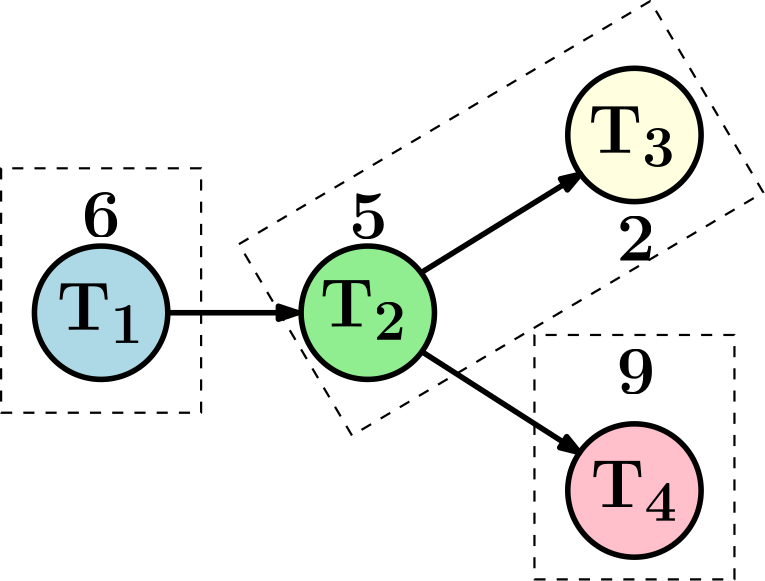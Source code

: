<?xml version="1.0"?>
<!DOCTYPE ipe SYSTEM "ipe.dtd">
<ipe version="70206" creator="Ipe 7.2.7">
<info created="D:20170208135953" modified="D:20170525101704"/>
<ipestyle name="basic">
<symbol name="arrow/arc(spx)">
<path stroke="sym-stroke" fill="sym-stroke" pen="sym-pen">
0 0 m
-1 0.333 l
-1 -0.333 l
h
</path>
</symbol>
<symbol name="arrow/farc(spx)">
<path stroke="sym-stroke" fill="white" pen="sym-pen">
0 0 m
-1 0.333 l
-1 -0.333 l
h
</path>
</symbol>
<symbol name="arrow/ptarc(spx)">
<path stroke="sym-stroke" fill="sym-stroke" pen="sym-pen">
0 0 m
-1 0.333 l
-0.8 0 l
-1 -0.333 l
h
</path>
</symbol>
<symbol name="arrow/fptarc(spx)">
<path stroke="sym-stroke" fill="white" pen="sym-pen">
0 0 m
-1 0.333 l
-0.8 0 l
-1 -0.333 l
h
</path>
</symbol>
<symbol name="mark/circle(sx)" transformations="translations">
<path fill="sym-stroke">
0.6 0 0 0.6 0 0 e
0.4 0 0 0.4 0 0 e
</path>
</symbol>
<symbol name="mark/disk(sx)" transformations="translations">
<path fill="sym-stroke">
0.6 0 0 0.6 0 0 e
</path>
</symbol>
<symbol name="mark/fdisk(sfx)" transformations="translations">
<group>
<path fill="sym-fill">
0.5 0 0 0.5 0 0 e
</path>
<path fill="sym-stroke" fillrule="eofill">
0.6 0 0 0.6 0 0 e
0.4 0 0 0.4 0 0 e
</path>
</group>
</symbol>
<symbol name="mark/box(sx)" transformations="translations">
<path fill="sym-stroke" fillrule="eofill">
-0.6 -0.6 m
0.6 -0.6 l
0.6 0.6 l
-0.6 0.6 l
h
-0.4 -0.4 m
0.4 -0.4 l
0.4 0.4 l
-0.4 0.4 l
h
</path>
</symbol>
<symbol name="mark/square(sx)" transformations="translations">
<path fill="sym-stroke">
-0.6 -0.6 m
0.6 -0.6 l
0.6 0.6 l
-0.6 0.6 l
h
</path>
</symbol>
<symbol name="mark/fsquare(sfx)" transformations="translations">
<group>
<path fill="sym-fill">
-0.5 -0.5 m
0.5 -0.5 l
0.5 0.5 l
-0.5 0.5 l
h
</path>
<path fill="sym-stroke" fillrule="eofill">
-0.6 -0.6 m
0.6 -0.6 l
0.6 0.6 l
-0.6 0.6 l
h
-0.4 -0.4 m
0.4 -0.4 l
0.4 0.4 l
-0.4 0.4 l
h
</path>
</group>
</symbol>
<symbol name="mark/cross(sx)" transformations="translations">
<group>
<path fill="sym-stroke">
-0.43 -0.57 m
0.57 0.43 l
0.43 0.57 l
-0.57 -0.43 l
h
</path>
<path fill="sym-stroke">
-0.43 0.57 m
0.57 -0.43 l
0.43 -0.57 l
-0.57 0.43 l
h
</path>
</group>
</symbol>
<symbol name="arrow/fnormal(spx)">
<path stroke="sym-stroke" fill="white" pen="sym-pen">
0 0 m
-1 0.333 l
-1 -0.333 l
h
</path>
</symbol>
<symbol name="arrow/pointed(spx)">
<path stroke="sym-stroke" fill="sym-stroke" pen="sym-pen">
0 0 m
-1 0.333 l
-0.8 0 l
-1 -0.333 l
h
</path>
</symbol>
<symbol name="arrow/fpointed(spx)">
<path stroke="sym-stroke" fill="white" pen="sym-pen">
0 0 m
-1 0.333 l
-0.8 0 l
-1 -0.333 l
h
</path>
</symbol>
<symbol name="arrow/linear(spx)">
<path stroke="sym-stroke" pen="sym-pen">
-1 0.333 m
0 0 l
-1 -0.333 l
</path>
</symbol>
<symbol name="arrow/fdouble(spx)">
<path stroke="sym-stroke" fill="white" pen="sym-pen">
0 0 m
-1 0.333 l
-1 -0.333 l
h
-1 0 m
-2 0.333 l
-2 -0.333 l
h
</path>
</symbol>
<symbol name="arrow/double(spx)">
<path stroke="sym-stroke" fill="sym-stroke" pen="sym-pen">
0 0 m
-1 0.333 l
-1 -0.333 l
h
-1 0 m
-2 0.333 l
-2 -0.333 l
h
</path>
</symbol>
<pen name="heavier" value="0.8"/>
<pen name="fat" value="1.2"/>
<pen name="ultrafat" value="2"/>
<symbolsize name="large" value="5"/>
<symbolsize name="small" value="2"/>
<symbolsize name="tiny" value="1.1"/>
<arrowsize name="large" value="10"/>
<arrowsize name="small" value="5"/>
<arrowsize name="tiny" value="3"/>
<color name="red" value="1 0 0"/>
<color name="green" value="0 1 0"/>
<color name="blue" value="0 0 1"/>
<color name="yellow" value="1 1 0"/>
<color name="orange" value="1 0.647 0"/>
<color name="gold" value="1 0.843 0"/>
<color name="purple" value="0.627 0.125 0.941"/>
<color name="gray" value="0.745"/>
<color name="brown" value="0.647 0.165 0.165"/>
<color name="navy" value="0 0 0.502"/>
<color name="pink" value="1 0.753 0.796"/>
<color name="seagreen" value="0.18 0.545 0.341"/>
<color name="turquoise" value="0.251 0.878 0.816"/>
<color name="violet" value="0.933 0.51 0.933"/>
<color name="darkblue" value="0 0 0.545"/>
<color name="darkcyan" value="0 0.545 0.545"/>
<color name="darkgray" value="0.663"/>
<color name="darkgreen" value="0 0.392 0"/>
<color name="darkmagenta" value="0.545 0 0.545"/>
<color name="darkorange" value="1 0.549 0"/>
<color name="darkred" value="0.545 0 0"/>
<color name="lightblue" value="0.678 0.847 0.902"/>
<color name="lightcyan" value="0.878 1 1"/>
<color name="lightgray" value="0.827"/>
<color name="lightgreen" value="0.565 0.933 0.565"/>
<color name="lightyellow" value="1 1 0.878"/>
<dashstyle name="dashed" value="[4] 0"/>
<dashstyle name="dotted" value="[1 3] 0"/>
<dashstyle name="dash dotted" value="[4 2 1 2] 0"/>
<dashstyle name="dash dot dotted" value="[4 2 1 2 1 2] 0"/>
<textsize name="large" value="\large"/>
<textsize name="Large" value="\Large"/>
<textsize name="LARGE" value="\LARGE"/>
<textsize name="huge" value="\huge"/>
<textsize name="Huge" value="\Huge"/>
<textsize name="small" value="\small"/>
<textsize name="footnote" value="\footnotesize"/>
<textsize name="tiny" value="\tiny"/>
<textstyle name="center" begin="\begin{center}" end="\end{center}"/>
<textstyle name="itemize" begin="\begin{itemize}" end="\end{itemize}"/>
<textstyle name="item" begin="\begin{itemize}\item{}" end="\end{itemize}"/>
<gridsize name="4 pts" value="4"/>
<gridsize name="8 pts (~3 mm)" value="8"/>
<gridsize name="16 pts (~6 mm)" value="16"/>
<gridsize name="32 pts (~12 mm)" value="32"/>
<gridsize name="10 pts (~3.5 mm)" value="10"/>
<gridsize name="20 pts (~7 mm)" value="20"/>
<gridsize name="14 pts (~5 mm)" value="14"/>
<gridsize name="28 pts (~10 mm)" value="28"/>
<gridsize name="56 pts (~20 mm)" value="56"/>
<anglesize name="90 deg" value="90"/>
<anglesize name="60 deg" value="60"/>
<anglesize name="45 deg" value="45"/>
<anglesize name="30 deg" value="30"/>
<anglesize name="22.5 deg" value="22.5"/>
<tiling name="falling" angle="-60" step="4" width="1"/>
<tiling name="rising" angle="30" step="4" width="1"/>
</ipestyle>
<page>
<layer name="alpha"/>
<view layers="alpha" active="alpha"/>
<path layer="alpha" matrix="1 0 0 1 -96 -64" stroke="black" fill="lightblue" pen="ultrafat">
24 0 0 24 256 768 e
</path>
<path matrix="1 0 0 1 0 64" stroke="black" fill="lightgreen" pen="ultrafat">
24 0 0 24 256 640 e
</path>
<text matrix="1 0 0 1 -112.011 -66.6147" transformations="translations" pos="256.008 764.466" stroke="black" type="label" width="31.514" height="17.005" depth="4.78" valign="baseline" size="Huge" style="math">\mathbf{T_1}</text>
<text matrix="1 0 0 1 -17.3375 -65.45" transformations="translations" pos="256.008 764.466" stroke="black" type="label" width="31.514" height="17.005" depth="4.78" valign="baseline" size="Huge" style="math">\mathbf{T_2}</text>
<path matrix="0.418112 0 0 0.0493353 66.9286 666.11" stroke="black" pen="ultrafat" arrow="normal/normal">
280 768 m
392 768 l
</path>
<text matrix="1 0 0 1 -83.5869 -49.8212" transformations="translations" pos="332.789 780.652" stroke="black" type="label" width="13.943" height="15.974" depth="0" valign="baseline" size="Huge">\bf{5}</text>
<text matrix="1 0 0 1 -179.752 -49.3531" transformations="translations" pos="332.789 780.652" stroke="black" type="label" width="13.943" height="15.974" depth="0" valign="baseline" size="Huge">\bf{6}</text>
<path matrix="1 0 0 1 -64 0" stroke="black" fill="lightyellow" pen="ultrafat">
24 0 0 24 416 768 e
</path>
<path matrix="1 0 0 1 -64 0" stroke="black" fill="pink" pen="ultrafat">
24 0 0 24 416 640 e
</path>
<path matrix="1 0 0 1 96 0" stroke="black" pen="ultrafat" arrow="normal/normal">
179.183 718.422 m
236.582 753.895 l
</path>
<path matrix="1 0 0 1 96 0" stroke="black" pen="ultrafat" arrow="normal/normal">
179.478 689.979 m
236.255 653.643 l
</path>
<text matrix="1 0 0 1 80.19 -130.53" transformations="translations" pos="256.008 764.466" stroke="black" type="label" width="31.514" height="17.005" depth="4.78" valign="baseline" size="Huge" style="math">\mathbf{T_4}</text>
<text matrix="1 0 0 1 79.405 -2.896" transformations="translations" pos="256.008 764.466" stroke="black" type="label" width="31.514" height="17.005" depth="4.78" valign="baseline" size="Huge" style="math">\mathbf{T_3}</text>
<text matrix="1 0 0 1 12.7405 -57.8485" transformations="translations" pos="332.789 780.652" stroke="black" type="label" width="13.943" height="15.974" depth="0" valign="baseline" size="Huge">\bf{2}</text>
<text matrix="1 0 0 1 12.7405 -105.849" transformations="translations" pos="332.789 780.652" stroke="black" type="label" width="13.943" height="15.974" depth="0" valign="baseline" size="Huge">\bf{9}</text>
<path matrix="0.9 0 0 0.916676 208 -0.6749" stroke="black" dash="dashed" pen="heavier">
120 760 m
120 664 l
200 664 l
200 760 l
h
</path>
<path matrix="0.9 0 0 0.916676 16 59.3251" stroke="black" dash="dashed" pen="heavier">
120 760 m
120 664 l
200 664 l
200 760 l
h
</path>
<path matrix="0.50871 -0.860938 1.54251 0.911437 -875.662 226.805" stroke="black" dash="dashed" pen="heavier">
120 760 m
120 664 l
200 664 l
200 760 l
h
</path>
</page>
</ipe>
